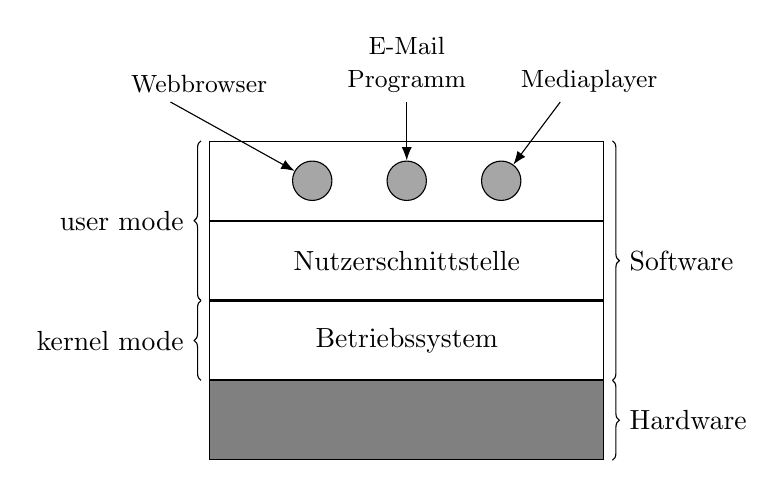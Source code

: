 \begin{tikzpicture}[layer/.style={draw, minimum width=5cm, minimum height=1cm}]
\node[layer, fill=gray] (h) {};
\node[layer, above=0cm of h] (os) {Betriebssystem};
\node[layer, above=0cm of os] (shell) {Nutzerschnittstelle};
\node[layer, above=0cm of shell] (utils) {};

\node[draw, circle, fill=gray!70, minimum size=0.5cm, above=0.25cm of shell, xshift=-1.2cm] (u1) {};
\node[draw, circle, fill=gray!70, minimum size=0.5cm, above=0.25cm of shell] (u2) {};
\node[draw, circle, fill=gray!70, minimum size=0.5cm, above=0.25cm of shell, xshift=1.2cm] (u3) {};

\draw[Latex-] (u1) -- ($(u1) + (-1.8, 1)$) node[above, text width=1cm] {\small Webbrowser}; 
\draw[Latex-] (u2) -- ($(u2) + (0, 1)$) node[above, align=center, text width=2cm] {\small E-Mail Programm};
\draw[Latex-] (u3) -- ($(u3) + (0.75, 1)$) node[above, text width=1cm] {\small Mediaplayer}; 

\draw[decoration={brace, raise=3pt}, decorate]
  (h.north east) -- node[right, xshift=0.2cm] {Hardware} (h.south east);
\draw[decoration={brace, raise=3pt}, decorate]
  (utils.north east) -- node[right, xshift=0.2cm] {Software} (h.north east);
\draw[decoration={brace, mirror, raise=3pt}, decorate]
  (os.north west) -- node[left, xshift=-0.2cm] {kernel mode} (os.south west);
\draw[decoration={brace, raise=3pt}, decorate]
  (shell.south west) -- node[left, xshift=-0.2cm] {user mode} (utils.north west);
\end{tikzpicture}
